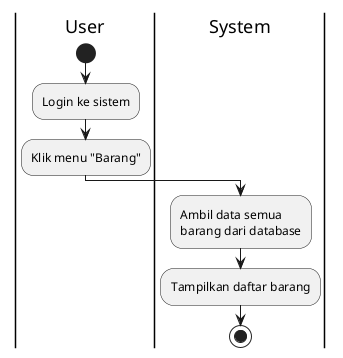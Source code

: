@startuml
|User|
start
:Login ke sistem;
:Klik menu "Barang";

|System|
:Ambil data semua\nbarang dari database;
:Tampilkan daftar barang;

stop
@enduml